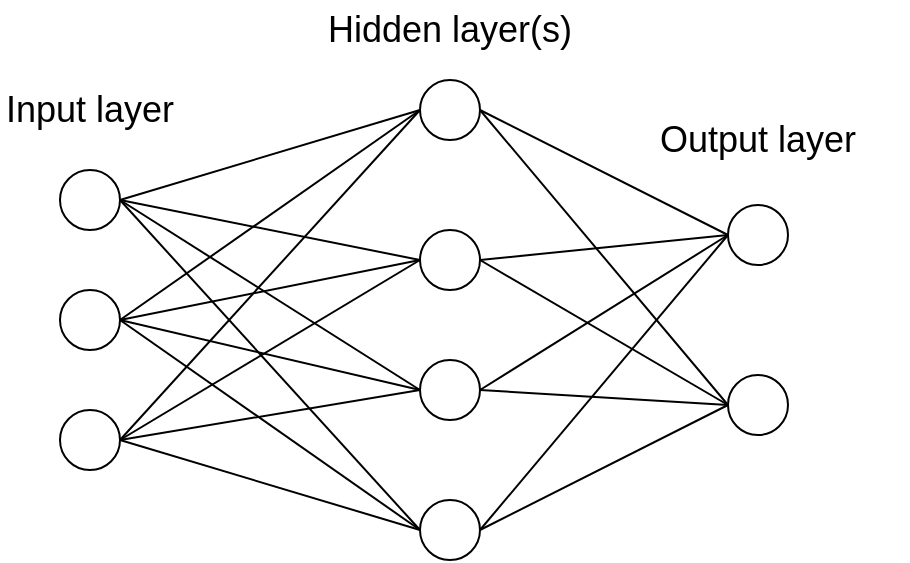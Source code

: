 <mxfile>
    <diagram id="5xJoccqApGh8384A9cmI" name="Page-1">
        <mxGraphModel dx="1010" dy="841" grid="1" gridSize="10" guides="1" tooltips="1" connect="1" arrows="1" fold="1" page="1" pageScale="1" pageWidth="827" pageHeight="1169" math="0" shadow="0">
            <root>
                <mxCell id="0"/>
                <mxCell id="1" parent="0"/>
                <mxCell id="2" value="" style="ellipse;whiteSpace=wrap;html=1;aspect=fixed;" vertex="1" parent="1">
                    <mxGeometry x="80" y="155" width="30" height="30" as="geometry"/>
                </mxCell>
                <mxCell id="5" value="" style="ellipse;whiteSpace=wrap;html=1;aspect=fixed;" vertex="1" parent="1">
                    <mxGeometry x="80" y="215" width="30" height="30" as="geometry"/>
                </mxCell>
                <mxCell id="6" value="" style="ellipse;whiteSpace=wrap;html=1;aspect=fixed;" vertex="1" parent="1">
                    <mxGeometry x="80" y="275" width="30" height="30" as="geometry"/>
                </mxCell>
                <mxCell id="11" value="" style="ellipse;whiteSpace=wrap;html=1;aspect=fixed;" vertex="1" parent="1">
                    <mxGeometry x="260" y="110" width="30" height="30" as="geometry"/>
                </mxCell>
                <mxCell id="12" value="" style="ellipse;whiteSpace=wrap;html=1;aspect=fixed;" vertex="1" parent="1">
                    <mxGeometry x="260" y="185" width="30" height="30" as="geometry"/>
                </mxCell>
                <mxCell id="13" value="" style="ellipse;whiteSpace=wrap;html=1;aspect=fixed;" vertex="1" parent="1">
                    <mxGeometry x="260" y="250" width="30" height="30" as="geometry"/>
                </mxCell>
                <mxCell id="14" value="" style="ellipse;whiteSpace=wrap;html=1;aspect=fixed;" vertex="1" parent="1">
                    <mxGeometry x="260" y="320" width="30" height="30" as="geometry"/>
                </mxCell>
                <mxCell id="40" value="" style="endArrow=none;html=1;exitX=1;exitY=0.5;exitDx=0;exitDy=0;entryX=0;entryY=0.5;entryDx=0;entryDy=0;" edge="1" parent="1" source="2" target="11">
                    <mxGeometry width="50" height="50" relative="1" as="geometry">
                        <mxPoint x="490" y="485" as="sourcePoint"/>
                        <mxPoint x="540" y="435" as="targetPoint"/>
                    </mxGeometry>
                </mxCell>
                <mxCell id="41" value="" style="endArrow=none;html=1;exitX=1;exitY=0.5;exitDx=0;exitDy=0;entryX=0;entryY=0.5;entryDx=0;entryDy=0;" edge="1" parent="1" source="5" target="12">
                    <mxGeometry width="50" height="50" relative="1" as="geometry">
                        <mxPoint x="120" y="235" as="sourcePoint"/>
                        <mxPoint x="200" y="215" as="targetPoint"/>
                    </mxGeometry>
                </mxCell>
                <mxCell id="42" value="" style="endArrow=none;html=1;exitX=1;exitY=0.5;exitDx=0;exitDy=0;entryX=0;entryY=0.5;entryDx=0;entryDy=0;" edge="1" parent="1" source="6" target="13">
                    <mxGeometry width="50" height="50" relative="1" as="geometry">
                        <mxPoint x="110" y="285" as="sourcePoint"/>
                        <mxPoint x="230" y="235" as="targetPoint"/>
                    </mxGeometry>
                </mxCell>
                <mxCell id="44" value="" style="endArrow=none;html=1;exitX=1;exitY=0.5;exitDx=0;exitDy=0;entryX=0;entryY=0.5;entryDx=0;entryDy=0;" edge="1" parent="1" source="2" target="12">
                    <mxGeometry width="50" height="50" relative="1" as="geometry">
                        <mxPoint x="110" y="205" as="sourcePoint"/>
                        <mxPoint x="230" y="155" as="targetPoint"/>
                    </mxGeometry>
                </mxCell>
                <mxCell id="45" value="" style="endArrow=none;html=1;exitX=1;exitY=0.5;exitDx=0;exitDy=0;entryX=0;entryY=0.5;entryDx=0;entryDy=0;" edge="1" parent="1" source="5" target="13">
                    <mxGeometry width="50" height="50" relative="1" as="geometry">
                        <mxPoint x="120" y="235" as="sourcePoint"/>
                        <mxPoint x="240" y="235" as="targetPoint"/>
                    </mxGeometry>
                </mxCell>
                <mxCell id="46" value="" style="endArrow=none;html=1;exitX=1;exitY=0.5;exitDx=0;exitDy=0;entryX=0;entryY=0.5;entryDx=0;entryDy=0;" edge="1" parent="1" source="6" target="14">
                    <mxGeometry width="50" height="50" relative="1" as="geometry">
                        <mxPoint x="130" y="200" as="sourcePoint"/>
                        <mxPoint x="250" y="200" as="targetPoint"/>
                    </mxGeometry>
                </mxCell>
                <mxCell id="48" value="" style="endArrow=none;html=1;exitX=1;exitY=0.5;exitDx=0;exitDy=0;entryX=0;entryY=0.5;entryDx=0;entryDy=0;" edge="1" parent="1" source="2" target="13">
                    <mxGeometry width="50" height="50" relative="1" as="geometry">
                        <mxPoint x="490" y="485" as="sourcePoint"/>
                        <mxPoint x="540" y="435" as="targetPoint"/>
                    </mxGeometry>
                </mxCell>
                <mxCell id="49" value="" style="endArrow=none;html=1;exitX=1;exitY=0.5;exitDx=0;exitDy=0;entryX=0;entryY=0.5;entryDx=0;entryDy=0;" edge="1" parent="1" source="5" target="14">
                    <mxGeometry width="50" height="50" relative="1" as="geometry">
                        <mxPoint x="110" y="235" as="sourcePoint"/>
                        <mxPoint x="230" y="285" as="targetPoint"/>
                    </mxGeometry>
                </mxCell>
                <mxCell id="56" value="" style="endArrow=none;html=1;exitX=1;exitY=0.5;exitDx=0;exitDy=0;entryX=0;entryY=0.5;entryDx=0;entryDy=0;" edge="1" parent="1" source="2" target="14">
                    <mxGeometry width="50" height="50" relative="1" as="geometry">
                        <mxPoint x="490" y="485" as="sourcePoint"/>
                        <mxPoint x="540" y="435" as="targetPoint"/>
                    </mxGeometry>
                </mxCell>
                <mxCell id="57" value="" style="endArrow=none;html=1;exitX=1;exitY=0.5;exitDx=0;exitDy=0;entryX=0;entryY=0.5;entryDx=0;entryDy=0;" edge="1" parent="1" source="5" target="11">
                    <mxGeometry width="50" height="50" relative="1" as="geometry">
                        <mxPoint x="120" y="190" as="sourcePoint"/>
                        <mxPoint x="240" y="315" as="targetPoint"/>
                    </mxGeometry>
                </mxCell>
                <mxCell id="58" value="" style="endArrow=none;html=1;exitX=1;exitY=0.5;exitDx=0;exitDy=0;entryX=0;entryY=0.5;entryDx=0;entryDy=0;" edge="1" parent="1" source="6" target="12">
                    <mxGeometry width="50" height="50" relative="1" as="geometry">
                        <mxPoint x="130" y="200" as="sourcePoint"/>
                        <mxPoint x="250" y="325" as="targetPoint"/>
                    </mxGeometry>
                </mxCell>
                <mxCell id="59" value="" style="endArrow=none;html=1;exitX=1;exitY=0.5;exitDx=0;exitDy=0;entryX=0;entryY=0.5;entryDx=0;entryDy=0;" edge="1" parent="1" source="6" target="11">
                    <mxGeometry width="50" height="50" relative="1" as="geometry">
                        <mxPoint x="140" y="210" as="sourcePoint"/>
                        <mxPoint x="260" y="335" as="targetPoint"/>
                    </mxGeometry>
                </mxCell>
                <mxCell id="79" value="" style="ellipse;whiteSpace=wrap;html=1;aspect=fixed;" vertex="1" parent="1">
                    <mxGeometry x="414" y="172.5" width="30" height="30" as="geometry"/>
                </mxCell>
                <mxCell id="80" value="" style="ellipse;whiteSpace=wrap;html=1;aspect=fixed;" vertex="1" parent="1">
                    <mxGeometry x="414" y="257.5" width="30" height="30" as="geometry"/>
                </mxCell>
                <mxCell id="94" value="" style="endArrow=none;html=1;entryX=0;entryY=0.5;entryDx=0;entryDy=0;exitX=1;exitY=0.5;exitDx=0;exitDy=0;" edge="1" parent="1" source="11" target="79">
                    <mxGeometry width="50" height="50" relative="1" as="geometry">
                        <mxPoint x="500" y="345" as="sourcePoint"/>
                        <mxPoint x="550" y="295" as="targetPoint"/>
                    </mxGeometry>
                </mxCell>
                <mxCell id="95" value="" style="endArrow=none;html=1;entryX=0;entryY=0.5;entryDx=0;entryDy=0;exitX=1;exitY=0.5;exitDx=0;exitDy=0;" edge="1" parent="1" source="12" target="79">
                    <mxGeometry width="50" height="50" relative="1" as="geometry">
                        <mxPoint x="300" y="140" as="sourcePoint"/>
                        <mxPoint x="404" y="215" as="targetPoint"/>
                    </mxGeometry>
                </mxCell>
                <mxCell id="96" value="" style="endArrow=none;html=1;entryX=0;entryY=0.5;entryDx=0;entryDy=0;exitX=1;exitY=0.5;exitDx=0;exitDy=0;" edge="1" parent="1" source="13" target="80">
                    <mxGeometry width="50" height="50" relative="1" as="geometry">
                        <mxPoint x="300" y="254" as="sourcePoint"/>
                        <mxPoint x="404" y="254" as="targetPoint"/>
                    </mxGeometry>
                </mxCell>
                <mxCell id="97" value="" style="endArrow=none;html=1;entryX=0;entryY=0.5;entryDx=0;entryDy=0;exitX=1;exitY=0.5;exitDx=0;exitDy=0;" edge="1" parent="1" source="13" target="79">
                    <mxGeometry width="50" height="50" relative="1" as="geometry">
                        <mxPoint x="310" y="225" as="sourcePoint"/>
                        <mxPoint x="414" y="225" as="targetPoint"/>
                    </mxGeometry>
                </mxCell>
                <mxCell id="98" value="" style="endArrow=none;html=1;entryX=0;entryY=0.5;entryDx=0;entryDy=0;exitX=1;exitY=0.5;exitDx=0;exitDy=0;" edge="1" parent="1" source="14" target="79">
                    <mxGeometry width="50" height="50" relative="1" as="geometry">
                        <mxPoint x="320" y="235" as="sourcePoint"/>
                        <mxPoint x="424" y="235" as="targetPoint"/>
                    </mxGeometry>
                </mxCell>
                <mxCell id="99" value="" style="endArrow=none;html=1;entryX=0;entryY=0.5;entryDx=0;entryDy=0;exitX=1;exitY=0.5;exitDx=0;exitDy=0;" edge="1" parent="1" source="12" target="80">
                    <mxGeometry width="50" height="50" relative="1" as="geometry">
                        <mxPoint x="330" y="245" as="sourcePoint"/>
                        <mxPoint x="434" y="245" as="targetPoint"/>
                    </mxGeometry>
                </mxCell>
                <mxCell id="100" value="" style="endArrow=none;html=1;entryX=0;entryY=0.5;entryDx=0;entryDy=0;exitX=1;exitY=0.5;exitDx=0;exitDy=0;" edge="1" parent="1" source="11" target="80">
                    <mxGeometry width="50" height="50" relative="1" as="geometry">
                        <mxPoint x="340" y="255" as="sourcePoint"/>
                        <mxPoint x="444" y="255" as="targetPoint"/>
                    </mxGeometry>
                </mxCell>
                <mxCell id="101" value="" style="endArrow=none;html=1;entryX=0;entryY=0.5;entryDx=0;entryDy=0;exitX=1;exitY=0.5;exitDx=0;exitDy=0;" edge="1" parent="1" source="14" target="80">
                    <mxGeometry width="50" height="50" relative="1" as="geometry">
                        <mxPoint x="350" y="265" as="sourcePoint"/>
                        <mxPoint x="454" y="265" as="targetPoint"/>
                    </mxGeometry>
                </mxCell>
                <mxCell id="102" value="&lt;font style=&quot;font-size: 18px;&quot;&gt;Input layer&lt;/font&gt;" style="text;html=1;strokeColor=none;fillColor=none;align=center;verticalAlign=middle;whiteSpace=wrap;rounded=0;" vertex="1" parent="1">
                    <mxGeometry x="50" y="110" width="90" height="30" as="geometry"/>
                </mxCell>
                <mxCell id="103" value="&lt;font style=&quot;font-size: 18px;&quot;&gt;Hidden layer(s)&lt;/font&gt;" style="text;html=1;strokeColor=none;fillColor=none;align=center;verticalAlign=middle;whiteSpace=wrap;rounded=0;" vertex="1" parent="1">
                    <mxGeometry x="200" y="70" width="150" height="30" as="geometry"/>
                </mxCell>
                <mxCell id="104" value="&lt;span style=&quot;font-size: 18px;&quot;&gt;Output layer&lt;/span&gt;" style="text;html=1;strokeColor=none;fillColor=none;align=center;verticalAlign=middle;whiteSpace=wrap;rounded=0;" vertex="1" parent="1">
                    <mxGeometry x="354" y="125" width="150" height="30" as="geometry"/>
                </mxCell>
            </root>
        </mxGraphModel>
    </diagram>
</mxfile>